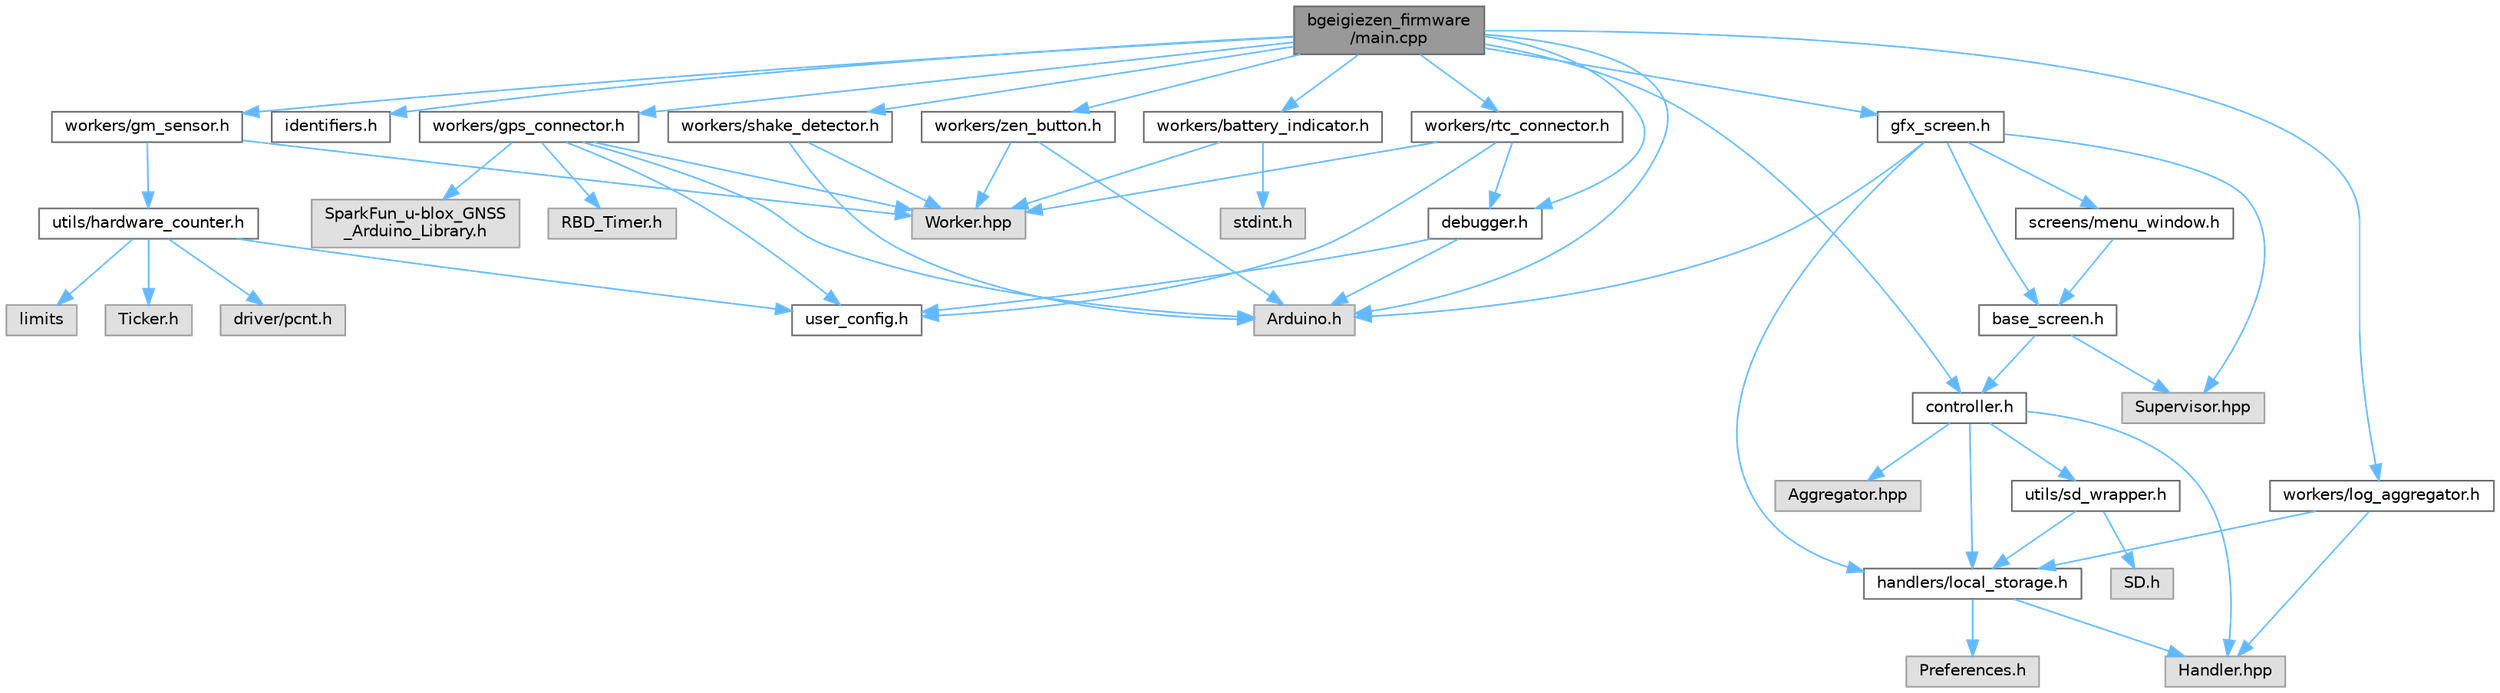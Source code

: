 digraph "bgeigiezen_firmware/main.cpp"
{
 // LATEX_PDF_SIZE
  bgcolor="transparent";
  edge [fontname=Helvetica,fontsize=10,labelfontname=Helvetica,labelfontsize=10];
  node [fontname=Helvetica,fontsize=10,shape=box,height=0.2,width=0.4];
  Node1 [id="Node000001",label="bgeigiezen_firmware\l/main.cpp",height=0.2,width=0.4,color="gray40", fillcolor="grey60", style="filled", fontcolor="black",tooltip=" "];
  Node1 -> Node2 [id="edge53_Node000001_Node000002",color="steelblue1",style="solid",tooltip=" "];
  Node2 [id="Node000002",label="Arduino.h",height=0.2,width=0.4,color="grey60", fillcolor="#E0E0E0", style="filled",tooltip=" "];
  Node1 -> Node3 [id="edge54_Node000001_Node000003",color="steelblue1",style="solid",tooltip=" "];
  Node3 [id="Node000003",label="identifiers.h",height=0.2,width=0.4,color="grey40", fillcolor="white", style="filled",URL="$identifiers_8h.html",tooltip=" "];
  Node1 -> Node4 [id="edge55_Node000001_Node000004",color="steelblue1",style="solid",tooltip=" "];
  Node4 [id="Node000004",label="controller.h",height=0.2,width=0.4,color="grey40", fillcolor="white", style="filled",URL="$controller_8h.html",tooltip=" "];
  Node4 -> Node5 [id="edge56_Node000004_Node000005",color="steelblue1",style="solid",tooltip=" "];
  Node5 [id="Node000005",label="handlers/local_storage.h",height=0.2,width=0.4,color="grey40", fillcolor="white", style="filled",URL="$local__storage_8h.html",tooltip=" "];
  Node5 -> Node6 [id="edge57_Node000005_Node000006",color="steelblue1",style="solid",tooltip=" "];
  Node6 [id="Node000006",label="Preferences.h",height=0.2,width=0.4,color="grey60", fillcolor="#E0E0E0", style="filled",tooltip=" "];
  Node5 -> Node7 [id="edge58_Node000005_Node000007",color="steelblue1",style="solid",tooltip=" "];
  Node7 [id="Node000007",label="Handler.hpp",height=0.2,width=0.4,color="grey60", fillcolor="#E0E0E0", style="filled",tooltip=" "];
  Node4 -> Node8 [id="edge59_Node000004_Node000008",color="steelblue1",style="solid",tooltip=" "];
  Node8 [id="Node000008",label="utils/sd_wrapper.h",height=0.2,width=0.4,color="grey40", fillcolor="white", style="filled",URL="$sd__wrapper_8h.html",tooltip=" "];
  Node8 -> Node9 [id="edge60_Node000008_Node000009",color="steelblue1",style="solid",tooltip=" "];
  Node9 [id="Node000009",label="SD.h",height=0.2,width=0.4,color="grey60", fillcolor="#E0E0E0", style="filled",tooltip=" "];
  Node8 -> Node5 [id="edge61_Node000008_Node000005",color="steelblue1",style="solid",tooltip=" "];
  Node4 -> Node10 [id="edge62_Node000004_Node000010",color="steelblue1",style="solid",tooltip=" "];
  Node10 [id="Node000010",label="Aggregator.hpp",height=0.2,width=0.4,color="grey60", fillcolor="#E0E0E0", style="filled",tooltip=" "];
  Node4 -> Node7 [id="edge63_Node000004_Node000007",color="steelblue1",style="solid",tooltip=" "];
  Node1 -> Node11 [id="edge64_Node000001_Node000011",color="steelblue1",style="solid",tooltip=" "];
  Node11 [id="Node000011",label="workers/gps_connector.h",height=0.2,width=0.4,color="grey40", fillcolor="white", style="filled",URL="$gps__connector_8h.html",tooltip=" "];
  Node11 -> Node2 [id="edge65_Node000011_Node000002",color="steelblue1",style="solid",tooltip=" "];
  Node11 -> Node12 [id="edge66_Node000011_Node000012",color="steelblue1",style="solid",tooltip=" "];
  Node12 [id="Node000012",label="RBD_Timer.h",height=0.2,width=0.4,color="grey60", fillcolor="#E0E0E0", style="filled",tooltip=" "];
  Node11 -> Node13 [id="edge67_Node000011_Node000013",color="steelblue1",style="solid",tooltip=" "];
  Node13 [id="Node000013",label="Worker.hpp",height=0.2,width=0.4,color="grey60", fillcolor="#E0E0E0", style="filled",tooltip=" "];
  Node11 -> Node14 [id="edge68_Node000011_Node000014",color="steelblue1",style="solid",tooltip=" "];
  Node14 [id="Node000014",label="user_config.h",height=0.2,width=0.4,color="grey40", fillcolor="white", style="filled",URL="$user__config_8h.html",tooltip=" "];
  Node11 -> Node15 [id="edge69_Node000011_Node000015",color="steelblue1",style="solid",tooltip=" "];
  Node15 [id="Node000015",label="SparkFun_u-blox_GNSS\l_Arduino_Library.h",height=0.2,width=0.4,color="grey60", fillcolor="#E0E0E0", style="filled",tooltip=" "];
  Node1 -> Node16 [id="edge70_Node000001_Node000016",color="steelblue1",style="solid",tooltip=" "];
  Node16 [id="Node000016",label="workers/gm_sensor.h",height=0.2,width=0.4,color="grey40", fillcolor="white", style="filled",URL="$gm__sensor_8h.html",tooltip=" "];
  Node16 -> Node13 [id="edge71_Node000016_Node000013",color="steelblue1",style="solid",tooltip=" "];
  Node16 -> Node17 [id="edge72_Node000016_Node000017",color="steelblue1",style="solid",tooltip=" "];
  Node17 [id="Node000017",label="utils/hardware_counter.h",height=0.2,width=0.4,color="grey40", fillcolor="white", style="filled",URL="$hardware__counter_8h.html",tooltip=" "];
  Node17 -> Node18 [id="edge73_Node000017_Node000018",color="steelblue1",style="solid",tooltip=" "];
  Node18 [id="Node000018",label="limits",height=0.2,width=0.4,color="grey60", fillcolor="#E0E0E0", style="filled",tooltip=" "];
  Node17 -> Node19 [id="edge74_Node000017_Node000019",color="steelblue1",style="solid",tooltip=" "];
  Node19 [id="Node000019",label="Ticker.h",height=0.2,width=0.4,color="grey60", fillcolor="#E0E0E0", style="filled",tooltip=" "];
  Node17 -> Node20 [id="edge75_Node000017_Node000020",color="steelblue1",style="solid",tooltip=" "];
  Node20 [id="Node000020",label="driver/pcnt.h",height=0.2,width=0.4,color="grey60", fillcolor="#E0E0E0", style="filled",tooltip=" "];
  Node17 -> Node14 [id="edge76_Node000017_Node000014",color="steelblue1",style="solid",tooltip=" "];
  Node1 -> Node21 [id="edge77_Node000001_Node000021",color="steelblue1",style="solid",tooltip=" "];
  Node21 [id="Node000021",label="workers/zen_button.h",height=0.2,width=0.4,color="grey40", fillcolor="white", style="filled",URL="$zen__button_8h.html",tooltip=" "];
  Node21 -> Node2 [id="edge78_Node000021_Node000002",color="steelblue1",style="solid",tooltip=" "];
  Node21 -> Node13 [id="edge79_Node000021_Node000013",color="steelblue1",style="solid",tooltip=" "];
  Node1 -> Node22 [id="edge80_Node000001_Node000022",color="steelblue1",style="solid",tooltip=" "];
  Node22 [id="Node000022",label="workers/shake_detector.h",height=0.2,width=0.4,color="grey40", fillcolor="white", style="filled",URL="$shake__detector_8h.html",tooltip=" "];
  Node22 -> Node2 [id="edge81_Node000022_Node000002",color="steelblue1",style="solid",tooltip=" "];
  Node22 -> Node13 [id="edge82_Node000022_Node000013",color="steelblue1",style="solid",tooltip=" "];
  Node1 -> Node23 [id="edge83_Node000001_Node000023",color="steelblue1",style="solid",tooltip=" "];
  Node23 [id="Node000023",label="workers/battery_indicator.h",height=0.2,width=0.4,color="grey40", fillcolor="white", style="filled",URL="$battery__indicator_8h.html",tooltip=" "];
  Node23 -> Node13 [id="edge84_Node000023_Node000013",color="steelblue1",style="solid",tooltip=" "];
  Node23 -> Node24 [id="edge85_Node000023_Node000024",color="steelblue1",style="solid",tooltip=" "];
  Node24 [id="Node000024",label="stdint.h",height=0.2,width=0.4,color="grey60", fillcolor="#E0E0E0", style="filled",tooltip=" "];
  Node1 -> Node25 [id="edge86_Node000001_Node000025",color="steelblue1",style="solid",tooltip=" "];
  Node25 [id="Node000025",label="workers/log_aggregator.h",height=0.2,width=0.4,color="grey40", fillcolor="white", style="filled",URL="$log__aggregator_8h.html",tooltip=" "];
  Node25 -> Node5 [id="edge87_Node000025_Node000005",color="steelblue1",style="solid",tooltip=" "];
  Node25 -> Node7 [id="edge88_Node000025_Node000007",color="steelblue1",style="solid",tooltip=" "];
  Node1 -> Node26 [id="edge89_Node000001_Node000026",color="steelblue1",style="solid",tooltip=" "];
  Node26 [id="Node000026",label="workers/rtc_connector.h",height=0.2,width=0.4,color="grey40", fillcolor="white", style="filled",URL="$rtc__connector_8h.html",tooltip=" "];
  Node26 -> Node13 [id="edge90_Node000026_Node000013",color="steelblue1",style="solid",tooltip=" "];
  Node26 -> Node14 [id="edge91_Node000026_Node000014",color="steelblue1",style="solid",tooltip=" "];
  Node26 -> Node27 [id="edge92_Node000026_Node000027",color="steelblue1",style="solid",tooltip=" "];
  Node27 [id="Node000027",label="debugger.h",height=0.2,width=0.4,color="grey40", fillcolor="white", style="filled",URL="$debugger_8h.html",tooltip=" "];
  Node27 -> Node2 [id="edge93_Node000027_Node000002",color="steelblue1",style="solid",tooltip=" "];
  Node27 -> Node14 [id="edge94_Node000027_Node000014",color="steelblue1",style="solid",tooltip=" "];
  Node1 -> Node28 [id="edge95_Node000001_Node000028",color="steelblue1",style="solid",tooltip=" "];
  Node28 [id="Node000028",label="gfx_screen.h",height=0.2,width=0.4,color="grey40", fillcolor="white", style="filled",URL="$gfx__screen_8h.html",tooltip=" "];
  Node28 -> Node5 [id="edge96_Node000028_Node000005",color="steelblue1",style="solid",tooltip=" "];
  Node28 -> Node29 [id="edge97_Node000028_Node000029",color="steelblue1",style="solid",tooltip=" "];
  Node29 [id="Node000029",label="screens/menu_window.h",height=0.2,width=0.4,color="grey40", fillcolor="white", style="filled",URL="$menu__window_8h.html",tooltip=" "];
  Node29 -> Node30 [id="edge98_Node000029_Node000030",color="steelblue1",style="solid",tooltip=" "];
  Node30 [id="Node000030",label="base_screen.h",height=0.2,width=0.4,color="grey40", fillcolor="white", style="filled",URL="$base__screen_8h.html",tooltip=" "];
  Node30 -> Node4 [id="edge99_Node000030_Node000004",color="steelblue1",style="solid",tooltip=" "];
  Node30 -> Node31 [id="edge100_Node000030_Node000031",color="steelblue1",style="solid",tooltip=" "];
  Node31 [id="Node000031",label="Supervisor.hpp",height=0.2,width=0.4,color="grey60", fillcolor="#E0E0E0", style="filled",tooltip=" "];
  Node28 -> Node2 [id="edge101_Node000028_Node000002",color="steelblue1",style="solid",tooltip=" "];
  Node28 -> Node31 [id="edge102_Node000028_Node000031",color="steelblue1",style="solid",tooltip=" "];
  Node28 -> Node30 [id="edge103_Node000028_Node000030",color="steelblue1",style="solid",tooltip=" "];
  Node1 -> Node27 [id="edge104_Node000001_Node000027",color="steelblue1",style="solid",tooltip=" "];
}
